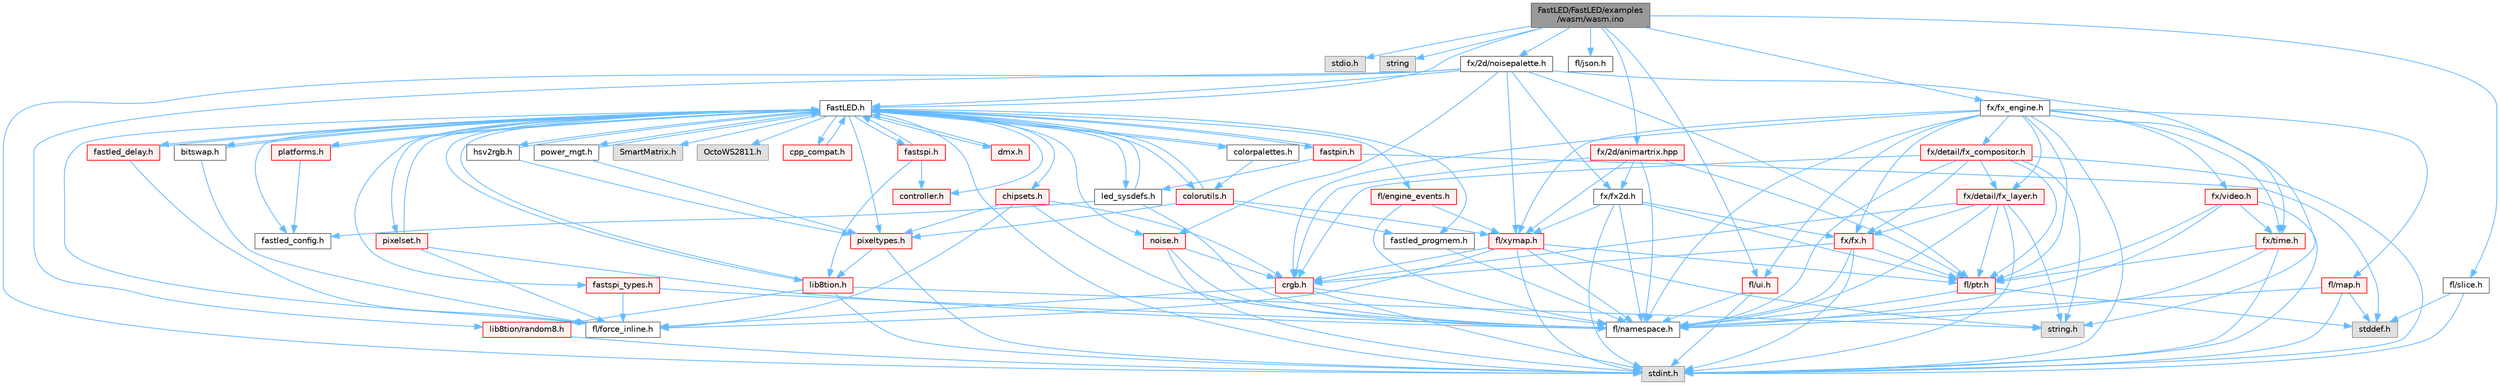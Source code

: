 digraph "FastLED/FastLED/examples/wasm/wasm.ino"
{
 // LATEX_PDF_SIZE
  bgcolor="transparent";
  edge [fontname=Helvetica,fontsize=10,labelfontname=Helvetica,labelfontsize=10];
  node [fontname=Helvetica,fontsize=10,shape=box,height=0.2,width=0.4];
  Node1 [id="Node000001",label="FastLED/FastLED/examples\l/wasm/wasm.ino",height=0.2,width=0.4,color="gray40", fillcolor="grey60", style="filled", fontcolor="black",tooltip="Demonstrates an advanced ino file with multiple effects and UI elements."];
  Node1 -> Node2 [id="edge1_Node000001_Node000002",color="steelblue1",style="solid",tooltip=" "];
  Node2 [id="Node000002",label="stdio.h",height=0.2,width=0.4,color="grey60", fillcolor="#E0E0E0", style="filled",tooltip=" "];
  Node1 -> Node3 [id="edge2_Node000001_Node000003",color="steelblue1",style="solid",tooltip=" "];
  Node3 [id="Node000003",label="string",height=0.2,width=0.4,color="grey60", fillcolor="#E0E0E0", style="filled",tooltip=" "];
  Node1 -> Node4 [id="edge3_Node000001_Node000004",color="steelblue1",style="solid",tooltip=" "];
  Node4 [id="Node000004",label="FastLED.h",height=0.2,width=0.4,color="grey40", fillcolor="white", style="filled",URL="$db/d97/_fast_l_e_d_8h.html",tooltip="central include file for FastLED, defines the CFastLED class/object"];
  Node4 -> Node5 [id="edge4_Node000004_Node000005",color="steelblue1",style="solid",tooltip=" "];
  Node5 [id="Node000005",label="stdint.h",height=0.2,width=0.4,color="grey60", fillcolor="#E0E0E0", style="filled",tooltip=" "];
  Node4 -> Node6 [id="edge5_Node000004_Node000006",color="steelblue1",style="solid",tooltip=" "];
  Node6 [id="Node000006",label="SmartMatrix.h",height=0.2,width=0.4,color="grey60", fillcolor="#E0E0E0", style="filled",tooltip=" "];
  Node4 -> Node7 [id="edge6_Node000004_Node000007",color="steelblue1",style="solid",tooltip=" "];
  Node7 [id="Node000007",label="OctoWS2811.h",height=0.2,width=0.4,color="grey60", fillcolor="#E0E0E0", style="filled",tooltip=" "];
  Node4 -> Node8 [id="edge7_Node000004_Node000008",color="steelblue1",style="solid",tooltip=" "];
  Node8 [id="Node000008",label="fl/force_inline.h",height=0.2,width=0.4,color="grey40", fillcolor="white", style="filled",URL="$d8/d2d/fl_2force__inline_8h.html",tooltip=" "];
  Node4 -> Node9 [id="edge8_Node000004_Node000009",color="steelblue1",style="solid",tooltip=" "];
  Node9 [id="Node000009",label="cpp_compat.h",height=0.2,width=0.4,color="red", fillcolor="#FFF0F0", style="filled",URL="$d9/d13/cpp__compat_8h.html",tooltip="Compatibility functions based on C++ version."];
  Node9 -> Node4 [id="edge9_Node000009_Node000004",color="steelblue1",style="solid",tooltip=" "];
  Node4 -> Node11 [id="edge10_Node000004_Node000011",color="steelblue1",style="solid",tooltip=" "];
  Node11 [id="Node000011",label="fastled_config.h",height=0.2,width=0.4,color="grey40", fillcolor="white", style="filled",URL="$d5/d11/fastled__config_8h.html",tooltip="Contains definitions that can be used to configure FastLED at compile time."];
  Node4 -> Node12 [id="edge11_Node000004_Node000012",color="steelblue1",style="solid",tooltip=" "];
  Node12 [id="Node000012",label="led_sysdefs.h",height=0.2,width=0.4,color="grey40", fillcolor="white", style="filled",URL="$d9/d3e/led__sysdefs_8h.html",tooltip="Determines which platform system definitions to include."];
  Node12 -> Node4 [id="edge12_Node000012_Node000004",color="steelblue1",style="solid",tooltip=" "];
  Node12 -> Node11 [id="edge13_Node000012_Node000011",color="steelblue1",style="solid",tooltip=" "];
  Node12 -> Node13 [id="edge14_Node000012_Node000013",color="steelblue1",style="solid",tooltip=" "];
  Node13 [id="Node000013",label="fl/namespace.h",height=0.2,width=0.4,color="grey40", fillcolor="white", style="filled",URL="$df/d2a/namespace_8h.html",tooltip="Implements the FastLED namespace macros."];
  Node4 -> Node14 [id="edge15_Node000004_Node000014",color="steelblue1",style="solid",tooltip=" "];
  Node14 [id="Node000014",label="fastled_delay.h",height=0.2,width=0.4,color="red", fillcolor="#FFF0F0", style="filled",URL="$d0/da8/fastled__delay_8h.html",tooltip="Utility functions and classes for managing delay cycles."];
  Node14 -> Node4 [id="edge16_Node000014_Node000004",color="steelblue1",style="solid",tooltip=" "];
  Node14 -> Node8 [id="edge17_Node000014_Node000008",color="steelblue1",style="solid",tooltip=" "];
  Node4 -> Node16 [id="edge18_Node000004_Node000016",color="steelblue1",style="solid",tooltip=" "];
  Node16 [id="Node000016",label="bitswap.h",height=0.2,width=0.4,color="grey40", fillcolor="white", style="filled",URL="$de/ded/bitswap_8h.html",tooltip="Functions for doing a rotation of bits/bytes used by parallel output."];
  Node16 -> Node4 [id="edge19_Node000016_Node000004",color="steelblue1",style="solid",tooltip=" "];
  Node16 -> Node8 [id="edge20_Node000016_Node000008",color="steelblue1",style="solid",tooltip=" "];
  Node4 -> Node17 [id="edge21_Node000004_Node000017",color="steelblue1",style="solid",tooltip=" "];
  Node17 [id="Node000017",label="controller.h",height=0.2,width=0.4,color="red", fillcolor="#FFF0F0", style="filled",URL="$d2/dd9/controller_8h.html",tooltip="deprecated: base definitions used by led controllers for writing out led data"];
  Node4 -> Node65 [id="edge22_Node000004_Node000065",color="steelblue1",style="solid",tooltip=" "];
  Node65 [id="Node000065",label="fastpin.h",height=0.2,width=0.4,color="red", fillcolor="#FFF0F0", style="filled",URL="$db/d65/fastpin_8h.html",tooltip="Class base definitions for defining fast pin access."];
  Node65 -> Node4 [id="edge23_Node000065_Node000004",color="steelblue1",style="solid",tooltip=" "];
  Node65 -> Node12 [id="edge24_Node000065_Node000012",color="steelblue1",style="solid",tooltip=" "];
  Node65 -> Node19 [id="edge25_Node000065_Node000019",color="steelblue1",style="solid",tooltip=" "];
  Node19 [id="Node000019",label="stddef.h",height=0.2,width=0.4,color="grey60", fillcolor="#E0E0E0", style="filled",tooltip=" "];
  Node4 -> Node66 [id="edge26_Node000004_Node000066",color="steelblue1",style="solid",tooltip=" "];
  Node66 [id="Node000066",label="fastspi_types.h",height=0.2,width=0.4,color="red", fillcolor="#FFF0F0", style="filled",URL="$d2/ddb/fastspi__types_8h.html",tooltip="Data types and constants used by SPI interfaces."];
  Node66 -> Node8 [id="edge27_Node000066_Node000008",color="steelblue1",style="solid",tooltip=" "];
  Node66 -> Node13 [id="edge28_Node000066_Node000013",color="steelblue1",style="solid",tooltip=" "];
  Node4 -> Node67 [id="edge29_Node000004_Node000067",color="steelblue1",style="solid",tooltip=" "];
  Node67 [id="Node000067",label="dmx.h",height=0.2,width=0.4,color="red", fillcolor="#FFF0F0", style="filled",URL="$d3/de1/dmx_8h.html",tooltip="Defines the DMX512-based LED controllers."];
  Node67 -> Node4 [id="edge30_Node000067_Node000004",color="steelblue1",style="solid",tooltip=" "];
  Node4 -> Node70 [id="edge31_Node000004_Node000070",color="steelblue1",style="solid",tooltip=" "];
  Node70 [id="Node000070",label="platforms.h",height=0.2,width=0.4,color="red", fillcolor="#FFF0F0", style="filled",URL="$da/dc9/platforms_8h.html",tooltip="Determines which platforms headers to include."];
  Node70 -> Node4 [id="edge32_Node000070_Node000004",color="steelblue1",style="solid",tooltip=" "];
  Node70 -> Node11 [id="edge33_Node000070_Node000011",color="steelblue1",style="solid",tooltip=" "];
  Node4 -> Node72 [id="edge34_Node000004_Node000072",color="steelblue1",style="solid",tooltip=" "];
  Node72 [id="Node000072",label="fastled_progmem.h",height=0.2,width=0.4,color="grey40", fillcolor="white", style="filled",URL="$df/dab/fastled__progmem_8h.html",tooltip="Wrapper definitions to allow seamless use of PROGMEM in environments that have it."];
  Node72 -> Node13 [id="edge35_Node000072_Node000013",color="steelblue1",style="solid",tooltip=" "];
  Node4 -> Node21 [id="edge36_Node000004_Node000021",color="steelblue1",style="solid",tooltip=" "];
  Node21 [id="Node000021",label="lib8tion.h",height=0.2,width=0.4,color="red", fillcolor="#FFF0F0", style="filled",URL="$df/da5/lib8tion_8h.html",tooltip="Fast, efficient 8-bit math functions specifically designed for high-performance LED programming."];
  Node21 -> Node4 [id="edge37_Node000021_Node000004",color="steelblue1",style="solid",tooltip=" "];
  Node21 -> Node5 [id="edge38_Node000021_Node000005",color="steelblue1",style="solid",tooltip=" "];
  Node21 -> Node25 [id="edge39_Node000021_Node000025",color="steelblue1",style="solid",tooltip=" "];
  Node25 [id="Node000025",label="string.h",height=0.2,width=0.4,color="grey60", fillcolor="#E0E0E0", style="filled",tooltip=" "];
  Node21 -> Node33 [id="edge40_Node000021_Node000033",color="steelblue1",style="solid",tooltip=" "];
  Node33 [id="Node000033",label="lib8tion/random8.h",height=0.2,width=0.4,color="red", fillcolor="#FFF0F0", style="filled",URL="$d9/dfa/random8_8h.html",tooltip="Fast, efficient random number generators specifically designed for high-performance LED programming."];
  Node33 -> Node5 [id="edge41_Node000033_Node000005",color="steelblue1",style="solid",tooltip=" "];
  Node4 -> Node20 [id="edge42_Node000004_Node000020",color="steelblue1",style="solid",tooltip=" "];
  Node20 [id="Node000020",label="pixeltypes.h",height=0.2,width=0.4,color="red", fillcolor="#FFF0F0", style="filled",URL="$d2/dba/pixeltypes_8h.html",tooltip="Includes defintions for RGB and HSV pixels."];
  Node20 -> Node5 [id="edge43_Node000020_Node000005",color="steelblue1",style="solid",tooltip=" "];
  Node20 -> Node21 [id="edge44_Node000020_Node000021",color="steelblue1",style="solid",tooltip=" "];
  Node4 -> Node73 [id="edge45_Node000004_Node000073",color="steelblue1",style="solid",tooltip=" "];
  Node73 [id="Node000073",label="hsv2rgb.h",height=0.2,width=0.4,color="grey40", fillcolor="white", style="filled",URL="$de/d9a/hsv2rgb_8h.html",tooltip="Functions to convert from the HSV colorspace to the RGB colorspace."];
  Node73 -> Node4 [id="edge46_Node000073_Node000004",color="steelblue1",style="solid",tooltip=" "];
  Node73 -> Node20 [id="edge47_Node000073_Node000020",color="steelblue1",style="solid",tooltip=" "];
  Node4 -> Node74 [id="edge48_Node000004_Node000074",color="steelblue1",style="solid",tooltip=" "];
  Node74 [id="Node000074",label="colorutils.h",height=0.2,width=0.4,color="red", fillcolor="#FFF0F0", style="filled",URL="$d1/dfb/colorutils_8h.html",tooltip="Utility functions for color fill, palettes, blending, and more."];
  Node74 -> Node4 [id="edge49_Node000074_Node000004",color="steelblue1",style="solid",tooltip=" "];
  Node74 -> Node20 [id="edge50_Node000074_Node000020",color="steelblue1",style="solid",tooltip=" "];
  Node74 -> Node72 [id="edge51_Node000074_Node000072",color="steelblue1",style="solid",tooltip=" "];
  Node74 -> Node53 [id="edge52_Node000074_Node000053",color="steelblue1",style="solid",tooltip=" "];
  Node53 [id="Node000053",label="fl/xymap.h",height=0.2,width=0.4,color="red", fillcolor="#FFF0F0", style="filled",URL="$d6/dc9/fl_2xymap_8h.html",tooltip=" "];
  Node53 -> Node5 [id="edge53_Node000053_Node000005",color="steelblue1",style="solid",tooltip=" "];
  Node53 -> Node25 [id="edge54_Node000053_Node000025",color="steelblue1",style="solid",tooltip=" "];
  Node53 -> Node28 [id="edge55_Node000053_Node000028",color="steelblue1",style="solid",tooltip=" "];
  Node28 [id="Node000028",label="crgb.h",height=0.2,width=0.4,color="red", fillcolor="#FFF0F0", style="filled",URL="$db/dd1/crgb_8h.html",tooltip="Defines the red, green, and blue (RGB) pixel struct."];
  Node28 -> Node5 [id="edge56_Node000028_Node000005",color="steelblue1",style="solid",tooltip=" "];
  Node28 -> Node13 [id="edge57_Node000028_Node000013",color="steelblue1",style="solid",tooltip=" "];
  Node28 -> Node8 [id="edge58_Node000028_Node000008",color="steelblue1",style="solid",tooltip=" "];
  Node53 -> Node8 [id="edge59_Node000053_Node000008",color="steelblue1",style="solid",tooltip=" "];
  Node53 -> Node38 [id="edge60_Node000053_Node000038",color="steelblue1",style="solid",tooltip=" "];
  Node38 [id="Node000038",label="fl/ptr.h",height=0.2,width=0.4,color="red", fillcolor="#FFF0F0", style="filled",URL="$d7/df1/fl_2ptr_8h.html",tooltip=" "];
  Node38 -> Node19 [id="edge61_Node000038_Node000019",color="steelblue1",style="solid",tooltip=" "];
  Node38 -> Node13 [id="edge62_Node000038_Node000013",color="steelblue1",style="solid",tooltip=" "];
  Node53 -> Node13 [id="edge63_Node000053_Node000013",color="steelblue1",style="solid",tooltip=" "];
  Node4 -> Node76 [id="edge64_Node000004_Node000076",color="steelblue1",style="solid",tooltip=" "];
  Node76 [id="Node000076",label="pixelset.h",height=0.2,width=0.4,color="red", fillcolor="#FFF0F0", style="filled",URL="$d4/d46/pixelset_8h.html",tooltip="Declares classes for managing logical groups of LEDs."];
  Node76 -> Node4 [id="edge65_Node000076_Node000004",color="steelblue1",style="solid",tooltip=" "];
  Node76 -> Node8 [id="edge66_Node000076_Node000008",color="steelblue1",style="solid",tooltip=" "];
  Node76 -> Node13 [id="edge67_Node000076_Node000013",color="steelblue1",style="solid",tooltip=" "];
  Node4 -> Node78 [id="edge68_Node000004_Node000078",color="steelblue1",style="solid",tooltip=" "];
  Node78 [id="Node000078",label="colorpalettes.h",height=0.2,width=0.4,color="grey40", fillcolor="white", style="filled",URL="$dc/dcc/colorpalettes_8h.html",tooltip="Declarations for the predefined color palettes supplied by FastLED."];
  Node78 -> Node4 [id="edge69_Node000078_Node000004",color="steelblue1",style="solid",tooltip=" "];
  Node78 -> Node74 [id="edge70_Node000078_Node000074",color="steelblue1",style="solid",tooltip=" "];
  Node4 -> Node79 [id="edge71_Node000004_Node000079",color="steelblue1",style="solid",tooltip=" "];
  Node79 [id="Node000079",label="noise.h",height=0.2,width=0.4,color="red", fillcolor="#FFF0F0", style="filled",URL="$d1/d31/noise_8h.html",tooltip="Functions to generate and fill arrays with noise."];
  Node79 -> Node5 [id="edge72_Node000079_Node000005",color="steelblue1",style="solid",tooltip=" "];
  Node79 -> Node28 [id="edge73_Node000079_Node000028",color="steelblue1",style="solid",tooltip=" "];
  Node79 -> Node13 [id="edge74_Node000079_Node000013",color="steelblue1",style="solid",tooltip=" "];
  Node4 -> Node80 [id="edge75_Node000004_Node000080",color="steelblue1",style="solid",tooltip=" "];
  Node80 [id="Node000080",label="power_mgt.h",height=0.2,width=0.4,color="grey40", fillcolor="white", style="filled",URL="$dc/d5b/power__mgt_8h.html",tooltip="Functions to limit the power used by FastLED."];
  Node80 -> Node4 [id="edge76_Node000080_Node000004",color="steelblue1",style="solid",tooltip=" "];
  Node80 -> Node20 [id="edge77_Node000080_Node000020",color="steelblue1",style="solid",tooltip=" "];
  Node4 -> Node81 [id="edge78_Node000004_Node000081",color="steelblue1",style="solid",tooltip=" "];
  Node81 [id="Node000081",label="fastspi.h",height=0.2,width=0.4,color="red", fillcolor="#FFF0F0", style="filled",URL="$d6/ddc/fastspi_8h.html",tooltip="Serial peripheral interface (SPI) definitions per platform."];
  Node81 -> Node4 [id="edge79_Node000081_Node000004",color="steelblue1",style="solid",tooltip=" "];
  Node81 -> Node17 [id="edge80_Node000081_Node000017",color="steelblue1",style="solid",tooltip=" "];
  Node81 -> Node21 [id="edge81_Node000081_Node000021",color="steelblue1",style="solid",tooltip=" "];
  Node4 -> Node83 [id="edge82_Node000004_Node000083",color="steelblue1",style="solid",tooltip=" "];
  Node83 [id="Node000083",label="chipsets.h",height=0.2,width=0.4,color="red", fillcolor="#FFF0F0", style="filled",URL="$db/d66/chipsets_8h.html",tooltip="Contains the bulk of the definitions for the various LED chipsets supported."];
  Node83 -> Node20 [id="edge83_Node000083_Node000020",color="steelblue1",style="solid",tooltip=" "];
  Node83 -> Node8 [id="edge84_Node000083_Node000008",color="steelblue1",style="solid",tooltip=" "];
  Node83 -> Node28 [id="edge85_Node000083_Node000028",color="steelblue1",style="solid",tooltip=" "];
  Node83 -> Node13 [id="edge86_Node000083_Node000013",color="steelblue1",style="solid",tooltip=" "];
  Node4 -> Node51 [id="edge87_Node000004_Node000051",color="steelblue1",style="solid",tooltip=" "];
  Node51 [id="Node000051",label="fl/engine_events.h",height=0.2,width=0.4,color="red", fillcolor="#FFF0F0", style="filled",URL="$dc/dd9/fl_2engine__events_8h.html",tooltip=" "];
  Node51 -> Node53 [id="edge88_Node000051_Node000053",color="steelblue1",style="solid",tooltip=" "];
  Node51 -> Node13 [id="edge89_Node000051_Node000013",color="steelblue1",style="solid",tooltip=" "];
  Node1 -> Node84 [id="edge90_Node000001_Node000084",color="steelblue1",style="solid",tooltip=" "];
  Node84 [id="Node000084",label="fx/2d/noisepalette.h",height=0.2,width=0.4,color="grey40", fillcolor="white", style="filled",URL="$d6/dc7/noisepalette_8h.html",tooltip="Demonstrates how to mix noise generation with color palettes on a 2D LED matrix."];
  Node84 -> Node5 [id="edge91_Node000084_Node000005",color="steelblue1",style="solid",tooltip=" "];
  Node84 -> Node4 [id="edge92_Node000084_Node000004",color="steelblue1",style="solid",tooltip=" "];
  Node84 -> Node85 [id="edge93_Node000084_Node000085",color="steelblue1",style="solid",tooltip=" "];
  Node85 [id="Node000085",label="fx/fx2d.h",height=0.2,width=0.4,color="grey40", fillcolor="white", style="filled",URL="$d9/d43/fx2d_8h.html",tooltip=" "];
  Node85 -> Node5 [id="edge94_Node000085_Node000005",color="steelblue1",style="solid",tooltip=" "];
  Node85 -> Node53 [id="edge95_Node000085_Node000053",color="steelblue1",style="solid",tooltip=" "];
  Node85 -> Node13 [id="edge96_Node000085_Node000013",color="steelblue1",style="solid",tooltip=" "];
  Node85 -> Node86 [id="edge97_Node000085_Node000086",color="steelblue1",style="solid",tooltip=" "];
  Node86 [id="Node000086",label="fx/fx.h",height=0.2,width=0.4,color="red", fillcolor="#FFF0F0", style="filled",URL="$d2/d0c/fx_8h.html",tooltip=" "];
  Node86 -> Node5 [id="edge98_Node000086_Node000005",color="steelblue1",style="solid",tooltip=" "];
  Node86 -> Node28 [id="edge99_Node000086_Node000028",color="steelblue1",style="solid",tooltip=" "];
  Node86 -> Node13 [id="edge100_Node000086_Node000013",color="steelblue1",style="solid",tooltip=" "];
  Node86 -> Node38 [id="edge101_Node000086_Node000038",color="steelblue1",style="solid",tooltip=" "];
  Node85 -> Node38 [id="edge102_Node000085_Node000038",color="steelblue1",style="solid",tooltip=" "];
  Node84 -> Node33 [id="edge103_Node000084_Node000033",color="steelblue1",style="solid",tooltip=" "];
  Node84 -> Node79 [id="edge104_Node000084_Node000079",color="steelblue1",style="solid",tooltip=" "];
  Node84 -> Node38 [id="edge105_Node000084_Node000038",color="steelblue1",style="solid",tooltip=" "];
  Node84 -> Node53 [id="edge106_Node000084_Node000053",color="steelblue1",style="solid",tooltip=" "];
  Node84 -> Node89 [id="edge107_Node000084_Node000089",color="steelblue1",style="solid",tooltip=" "];
  Node89 [id="Node000089",label="fx/time.h",height=0.2,width=0.4,color="red", fillcolor="#FFF0F0", style="filled",URL="$de/df7/time_8h.html",tooltip=" "];
  Node89 -> Node5 [id="edge108_Node000089_Node000005",color="steelblue1",style="solid",tooltip=" "];
  Node89 -> Node38 [id="edge109_Node000089_Node000038",color="steelblue1",style="solid",tooltip=" "];
  Node89 -> Node13 [id="edge110_Node000089_Node000013",color="steelblue1",style="solid",tooltip=" "];
  Node1 -> Node91 [id="edge111_Node000001_Node000091",color="steelblue1",style="solid",tooltip=" "];
  Node91 [id="Node000091",label="fl/json.h",height=0.2,width=0.4,color="grey40", fillcolor="white", style="filled",URL="$d7/d91/fl_2json_8h.html",tooltip=" "];
  Node1 -> Node92 [id="edge112_Node000001_Node000092",color="steelblue1",style="solid",tooltip=" "];
  Node92 [id="Node000092",label="fl/slice.h",height=0.2,width=0.4,color="grey40", fillcolor="white", style="filled",URL="$db/d37/fl_2slice_8h.html",tooltip=" "];
  Node92 -> Node5 [id="edge113_Node000092_Node000005",color="steelblue1",style="solid",tooltip=" "];
  Node92 -> Node19 [id="edge114_Node000092_Node000019",color="steelblue1",style="solid",tooltip=" "];
  Node1 -> Node93 [id="edge115_Node000001_Node000093",color="steelblue1",style="solid",tooltip=" "];
  Node93 [id="Node000093",label="fx/fx_engine.h",height=0.2,width=0.4,color="grey40", fillcolor="white", style="filled",URL="$d9/d3c/fx__engine_8h.html",tooltip=" "];
  Node93 -> Node5 [id="edge116_Node000093_Node000005",color="steelblue1",style="solid",tooltip=" "];
  Node93 -> Node25 [id="edge117_Node000093_Node000025",color="steelblue1",style="solid",tooltip=" "];
  Node93 -> Node28 [id="edge118_Node000093_Node000028",color="steelblue1",style="solid",tooltip=" "];
  Node93 -> Node58 [id="edge119_Node000093_Node000058",color="steelblue1",style="solid",tooltip=" "];
  Node58 [id="Node000058",label="fl/map.h",height=0.2,width=0.4,color="red", fillcolor="#FFF0F0", style="filled",URL="$dc/db7/map_8h.html",tooltip=" "];
  Node58 -> Node5 [id="edge120_Node000058_Node000005",color="steelblue1",style="solid",tooltip=" "];
  Node58 -> Node19 [id="edge121_Node000058_Node000019",color="steelblue1",style="solid",tooltip=" "];
  Node58 -> Node13 [id="edge122_Node000058_Node000013",color="steelblue1",style="solid",tooltip=" "];
  Node93 -> Node86 [id="edge123_Node000093_Node000086",color="steelblue1",style="solid",tooltip=" "];
  Node93 -> Node94 [id="edge124_Node000093_Node000094",color="steelblue1",style="solid",tooltip=" "];
  Node94 [id="Node000094",label="fx/detail/fx_compositor.h",height=0.2,width=0.4,color="red", fillcolor="#FFF0F0", style="filled",URL="$d5/d6b/fx__compositor_8h.html",tooltip=" "];
  Node94 -> Node5 [id="edge125_Node000094_Node000005",color="steelblue1",style="solid",tooltip=" "];
  Node94 -> Node25 [id="edge126_Node000094_Node000025",color="steelblue1",style="solid",tooltip=" "];
  Node94 -> Node28 [id="edge127_Node000094_Node000028",color="steelblue1",style="solid",tooltip=" "];
  Node94 -> Node86 [id="edge128_Node000094_Node000086",color="steelblue1",style="solid",tooltip=" "];
  Node94 -> Node95 [id="edge129_Node000094_Node000095",color="steelblue1",style="solid",tooltip=" "];
  Node95 [id="Node000095",label="fx/detail/fx_layer.h",height=0.2,width=0.4,color="red", fillcolor="#FFF0F0", style="filled",URL="$d7/d2f/fx__layer_8h.html",tooltip=" "];
  Node95 -> Node5 [id="edge130_Node000095_Node000005",color="steelblue1",style="solid",tooltip=" "];
  Node95 -> Node25 [id="edge131_Node000095_Node000025",color="steelblue1",style="solid",tooltip=" "];
  Node95 -> Node28 [id="edge132_Node000095_Node000028",color="steelblue1",style="solid",tooltip=" "];
  Node95 -> Node86 [id="edge133_Node000095_Node000086",color="steelblue1",style="solid",tooltip=" "];
  Node95 -> Node13 [id="edge134_Node000095_Node000013",color="steelblue1",style="solid",tooltip=" "];
  Node95 -> Node38 [id="edge135_Node000095_Node000038",color="steelblue1",style="solid",tooltip=" "];
  Node94 -> Node13 [id="edge136_Node000094_Node000013",color="steelblue1",style="solid",tooltip=" "];
  Node94 -> Node38 [id="edge137_Node000094_Node000038",color="steelblue1",style="solid",tooltip=" "];
  Node93 -> Node95 [id="edge138_Node000093_Node000095",color="steelblue1",style="solid",tooltip=" "];
  Node93 -> Node13 [id="edge139_Node000093_Node000013",color="steelblue1",style="solid",tooltip=" "];
  Node93 -> Node38 [id="edge140_Node000093_Node000038",color="steelblue1",style="solid",tooltip=" "];
  Node93 -> Node97 [id="edge141_Node000093_Node000097",color="steelblue1",style="solid",tooltip=" "];
  Node97 [id="Node000097",label="fl/ui.h",height=0.2,width=0.4,color="red", fillcolor="#FFF0F0", style="filled",URL="$d9/d3b/ui_8h.html",tooltip=" "];
  Node97 -> Node5 [id="edge142_Node000097_Node000005",color="steelblue1",style="solid",tooltip=" "];
  Node97 -> Node13 [id="edge143_Node000097_Node000013",color="steelblue1",style="solid",tooltip=" "];
  Node93 -> Node89 [id="edge144_Node000093_Node000089",color="steelblue1",style="solid",tooltip=" "];
  Node93 -> Node99 [id="edge145_Node000093_Node000099",color="steelblue1",style="solid",tooltip=" "];
  Node99 [id="Node000099",label="fx/video.h",height=0.2,width=0.4,color="red", fillcolor="#FFF0F0", style="filled",URL="$dd/d78/video_8h.html",tooltip=" "];
  Node99 -> Node5 [id="edge146_Node000099_Node000005",color="steelblue1",style="solid",tooltip=" "];
  Node99 -> Node13 [id="edge147_Node000099_Node000013",color="steelblue1",style="solid",tooltip=" "];
  Node99 -> Node38 [id="edge148_Node000099_Node000038",color="steelblue1",style="solid",tooltip=" "];
  Node99 -> Node89 [id="edge149_Node000099_Node000089",color="steelblue1",style="solid",tooltip=" "];
  Node93 -> Node53 [id="edge150_Node000093_Node000053",color="steelblue1",style="solid",tooltip=" "];
  Node1 -> Node101 [id="edge151_Node000001_Node000101",color="steelblue1",style="solid",tooltip=" "];
  Node101 [id="Node000101",label="fx/2d/animartrix.hpp",height=0.2,width=0.4,color="red", fillcolor="#FFF0F0", style="filled",URL="$d3/dc3/animartrix_8hpp.html",tooltip=" "];
  Node101 -> Node28 [id="edge152_Node000101_Node000028",color="steelblue1",style="solid",tooltip=" "];
  Node101 -> Node85 [id="edge153_Node000101_Node000085",color="steelblue1",style="solid",tooltip=" "];
  Node101 -> Node13 [id="edge154_Node000101_Node000013",color="steelblue1",style="solid",tooltip=" "];
  Node101 -> Node38 [id="edge155_Node000101_Node000038",color="steelblue1",style="solid",tooltip=" "];
  Node101 -> Node53 [id="edge156_Node000101_Node000053",color="steelblue1",style="solid",tooltip=" "];
  Node1 -> Node97 [id="edge157_Node000001_Node000097",color="steelblue1",style="solid",tooltip=" "];
}
